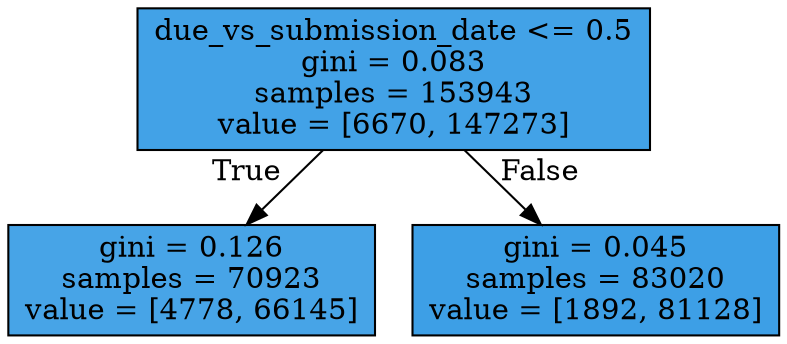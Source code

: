 digraph Tree {
node [shape=box, style="filled", color="black"] ;
0 [label="due_vs_submission_date <= 0.5\ngini = 0.083\nsamples = 153943\nvalue = [6670, 147273]", fillcolor="#399de5f3"] ;
1 [label="gini = 0.126\nsamples = 70923\nvalue = [4778, 66145]", fillcolor="#399de5ed"] ;
0 -> 1 [labeldistance=2.5, labelangle=45, headlabel="True"] ;
2 [label="gini = 0.045\nsamples = 83020\nvalue = [1892, 81128]", fillcolor="#399de5f9"] ;
0 -> 2 [labeldistance=2.5, labelangle=-45, headlabel="False"] ;
}